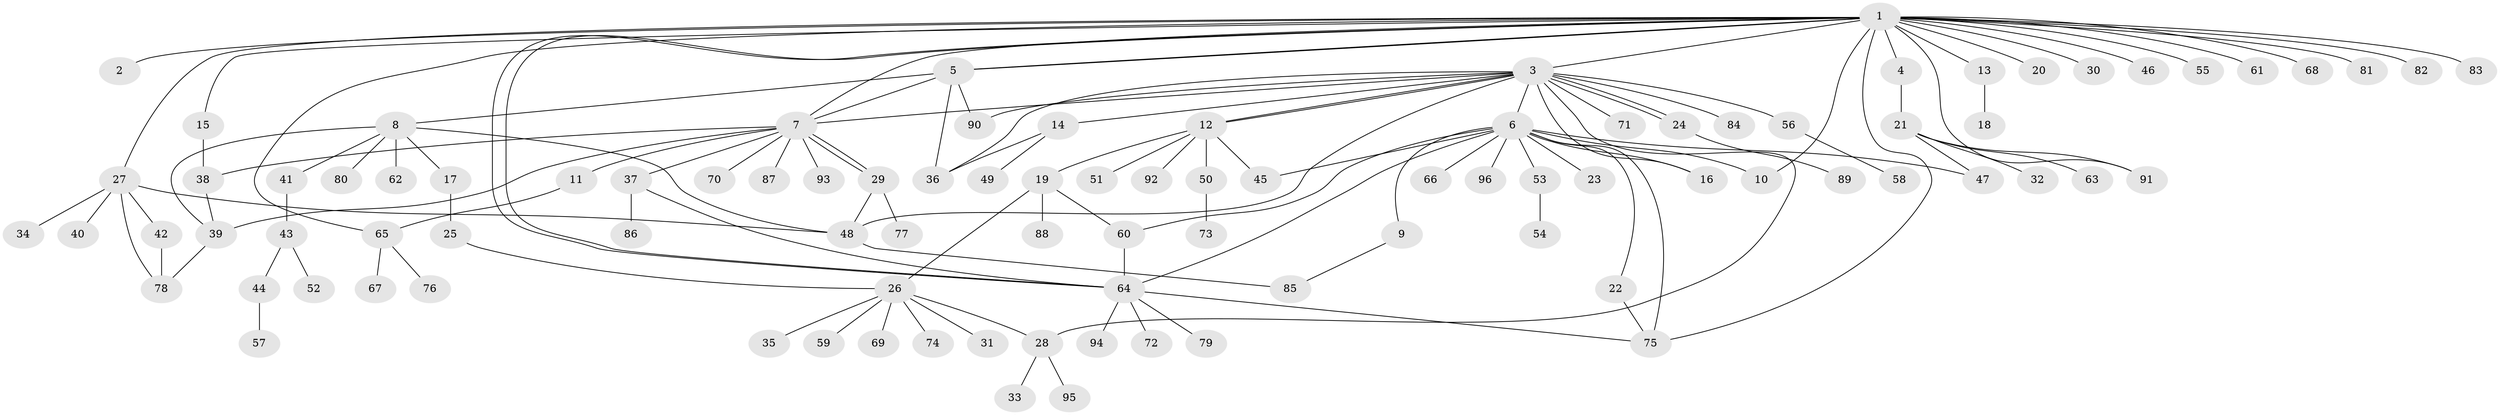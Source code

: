 // Generated by graph-tools (version 1.1) at 2025/26/03/09/25 03:26:07]
// undirected, 96 vertices, 129 edges
graph export_dot {
graph [start="1"]
  node [color=gray90,style=filled];
  1;
  2;
  3;
  4;
  5;
  6;
  7;
  8;
  9;
  10;
  11;
  12;
  13;
  14;
  15;
  16;
  17;
  18;
  19;
  20;
  21;
  22;
  23;
  24;
  25;
  26;
  27;
  28;
  29;
  30;
  31;
  32;
  33;
  34;
  35;
  36;
  37;
  38;
  39;
  40;
  41;
  42;
  43;
  44;
  45;
  46;
  47;
  48;
  49;
  50;
  51;
  52;
  53;
  54;
  55;
  56;
  57;
  58;
  59;
  60;
  61;
  62;
  63;
  64;
  65;
  66;
  67;
  68;
  69;
  70;
  71;
  72;
  73;
  74;
  75;
  76;
  77;
  78;
  79;
  80;
  81;
  82;
  83;
  84;
  85;
  86;
  87;
  88;
  89;
  90;
  91;
  92;
  93;
  94;
  95;
  96;
  1 -- 2;
  1 -- 3;
  1 -- 4;
  1 -- 5;
  1 -- 5;
  1 -- 7;
  1 -- 10;
  1 -- 13;
  1 -- 15;
  1 -- 20;
  1 -- 27;
  1 -- 30;
  1 -- 46;
  1 -- 55;
  1 -- 61;
  1 -- 64;
  1 -- 64;
  1 -- 65;
  1 -- 68;
  1 -- 75;
  1 -- 81;
  1 -- 82;
  1 -- 83;
  1 -- 91;
  3 -- 6;
  3 -- 7;
  3 -- 12;
  3 -- 12;
  3 -- 14;
  3 -- 16;
  3 -- 24;
  3 -- 24;
  3 -- 28;
  3 -- 36;
  3 -- 48;
  3 -- 56;
  3 -- 71;
  3 -- 84;
  3 -- 90;
  4 -- 21;
  5 -- 7;
  5 -- 8;
  5 -- 36;
  5 -- 90;
  6 -- 9;
  6 -- 10;
  6 -- 16;
  6 -- 22;
  6 -- 23;
  6 -- 45;
  6 -- 47;
  6 -- 53;
  6 -- 60;
  6 -- 64;
  6 -- 66;
  6 -- 75;
  6 -- 96;
  7 -- 11;
  7 -- 29;
  7 -- 29;
  7 -- 37;
  7 -- 38;
  7 -- 39;
  7 -- 70;
  7 -- 87;
  7 -- 93;
  8 -- 17;
  8 -- 39;
  8 -- 41;
  8 -- 48;
  8 -- 62;
  8 -- 80;
  9 -- 85;
  11 -- 65;
  12 -- 19;
  12 -- 45;
  12 -- 50;
  12 -- 51;
  12 -- 92;
  13 -- 18;
  14 -- 36;
  14 -- 49;
  15 -- 38;
  17 -- 25;
  19 -- 26;
  19 -- 60;
  19 -- 88;
  21 -- 32;
  21 -- 47;
  21 -- 63;
  21 -- 91;
  22 -- 75;
  24 -- 89;
  25 -- 26;
  26 -- 28;
  26 -- 31;
  26 -- 35;
  26 -- 59;
  26 -- 69;
  26 -- 74;
  27 -- 34;
  27 -- 40;
  27 -- 42;
  27 -- 48;
  27 -- 78;
  28 -- 33;
  28 -- 95;
  29 -- 48;
  29 -- 77;
  37 -- 64;
  37 -- 86;
  38 -- 39;
  39 -- 78;
  41 -- 43;
  42 -- 78;
  43 -- 44;
  43 -- 52;
  44 -- 57;
  48 -- 85;
  50 -- 73;
  53 -- 54;
  56 -- 58;
  60 -- 64;
  64 -- 72;
  64 -- 75;
  64 -- 79;
  64 -- 94;
  65 -- 67;
  65 -- 76;
}
